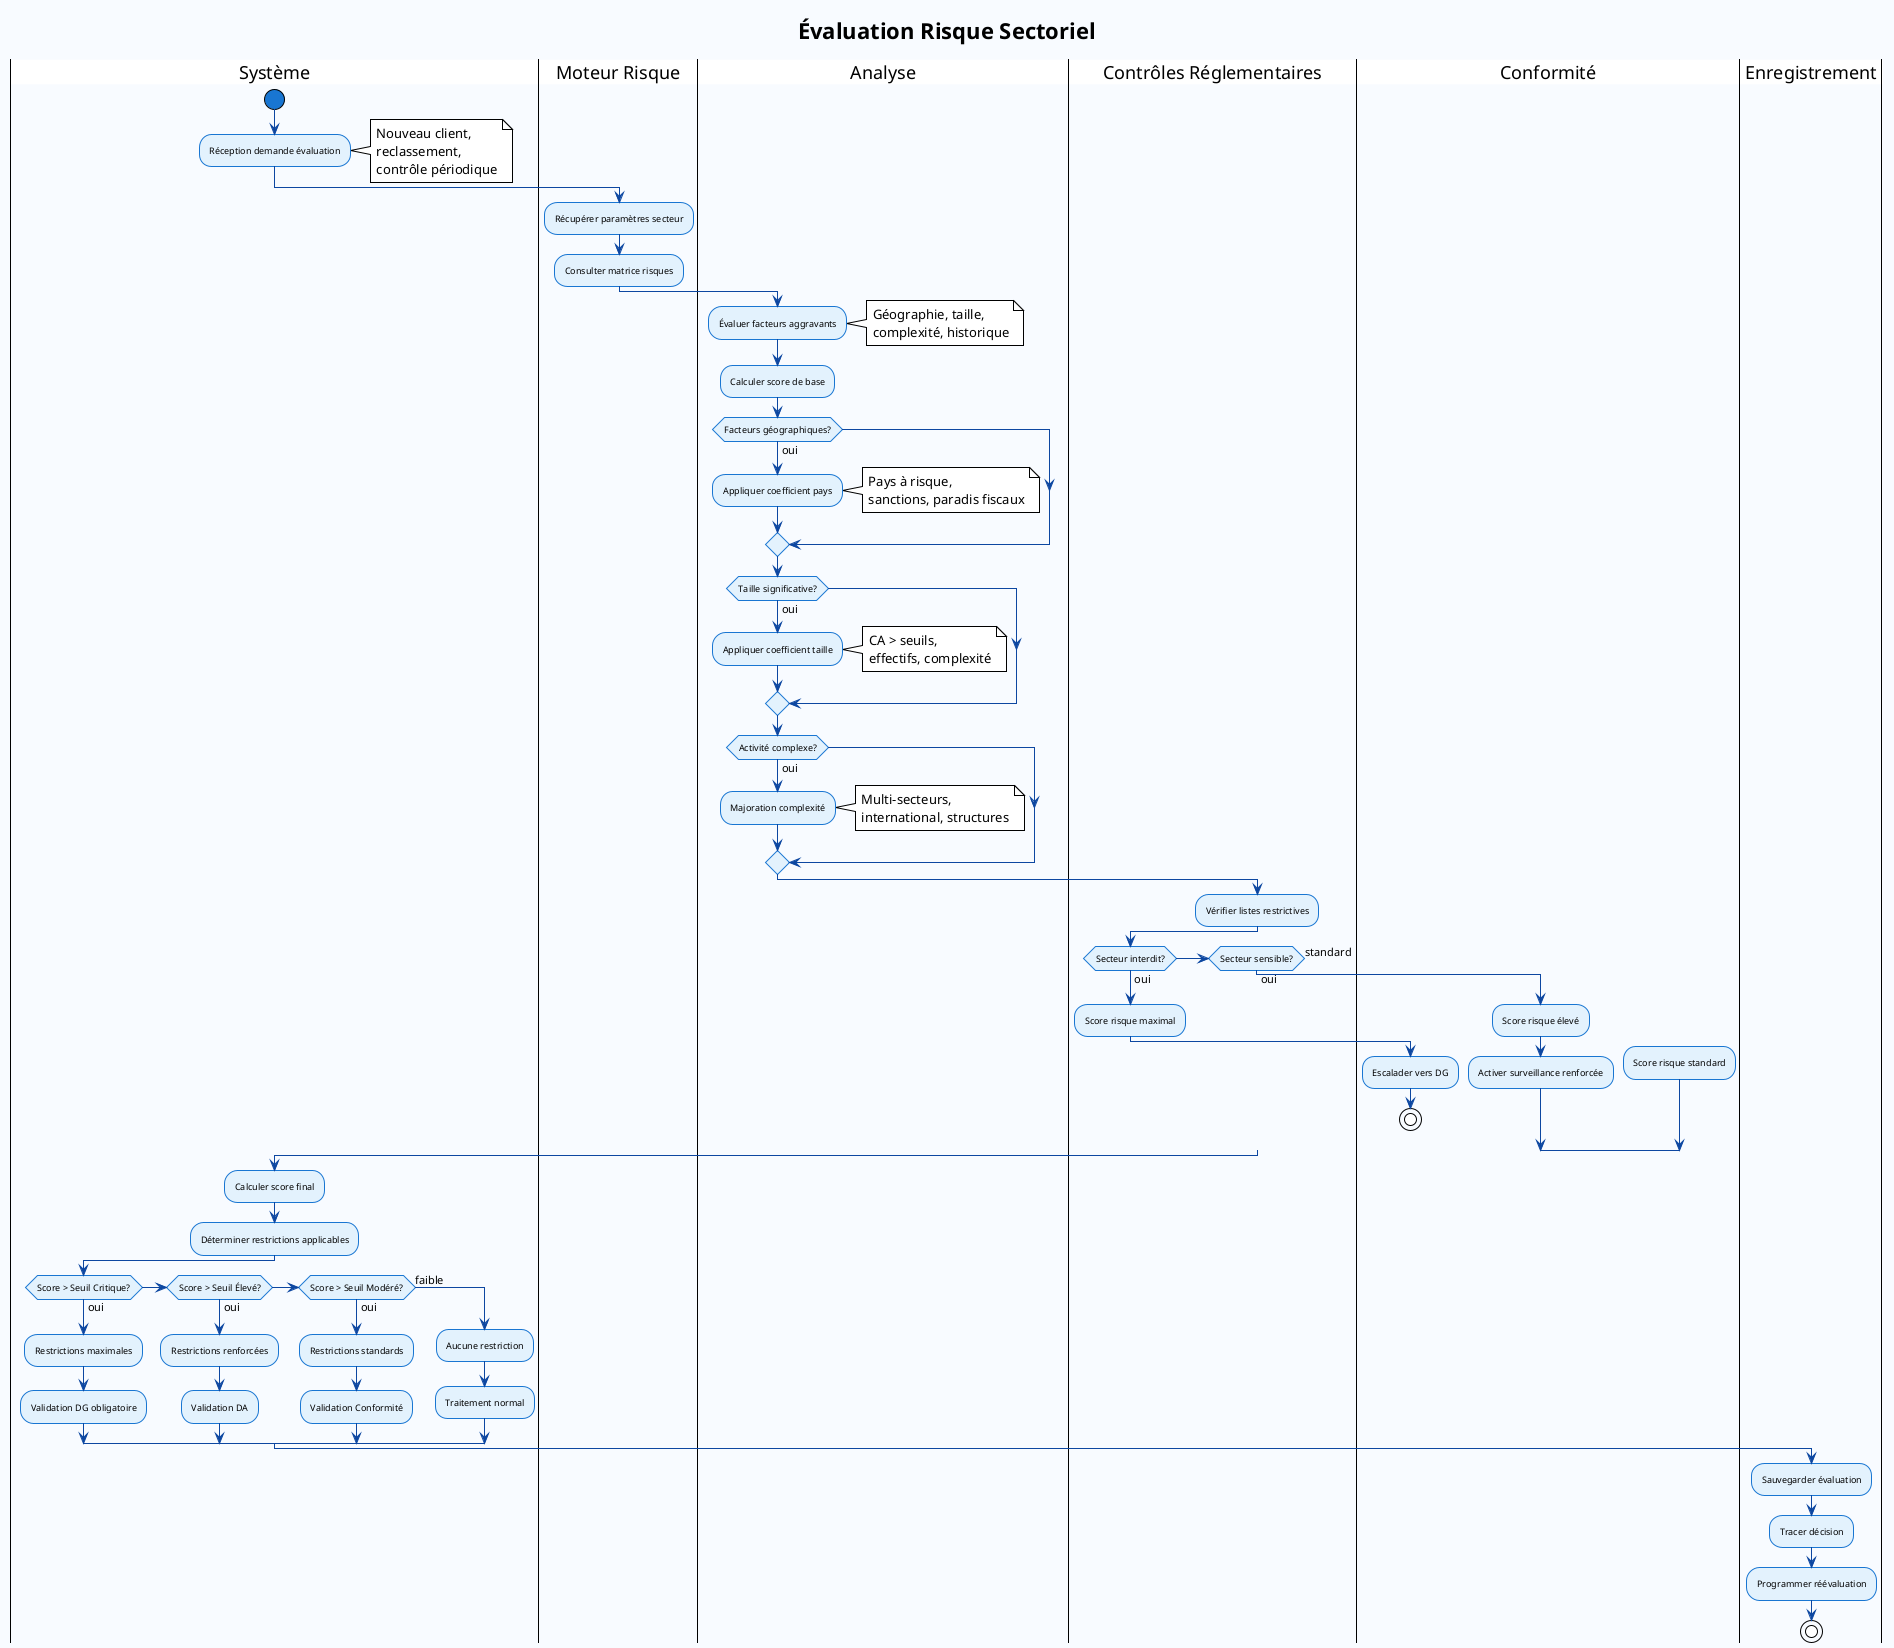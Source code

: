 @startuml Activite_EvaluerRisque
!theme plain
skinparam backgroundColor #F8FBFF
skinparam activity {
    StartColor #1976D2
    EndColor #1976D2
    BarColor #0D47A1
    ArrowColor #0D47A1
    BackgroundColor #E3F2FD
    BorderColor #1976D2
    FontSize 9
}
skinparam note FontSize 8

title Évaluation Risque Sectoriel

|Système|
start
:Réception demande évaluation;
note right: Nouveau client,\nreclassement,\ncontrôle périodique

|Moteur Risque|
:Récupérer paramètres secteur;
:Consulter matrice risques;

|Analyse|
:Évaluer facteurs aggravants;
note right: Géographie, taille,\ncomplexité, historique

:Calculer score de base;

if (Facteurs géographiques?) then (oui)
    :Appliquer coefficient pays;
    note right: Pays à risque,\nsanctions, paradis fiscaux
endif

if (Taille significative?) then (oui)
    :Appliquer coefficient taille;
    note right: CA > seuils,\neffectifs, complexité
endif

if (Activité complexe?) then (oui)
    :Majoration complexité;
    note right: Multi-secteurs,\ninternational, structures
endif

|Contrôles Réglementaires|
:Vérifier listes restrictives;

if (Secteur interdit?) then (oui)
    :Score risque maximal;
    |Conformité|
    :Escalader vers DG;
    stop
    
else if (Secteur sensible?) then (oui)
    :Score risque élevé;
    :Activer surveillance renforcée;
    
else (standard)
    :Score risque standard;
endif

|Système|
:Calculer score final;
:Déterminer restrictions applicables;

if (Score > Seuil Critique?) then (oui)
    :Restrictions maximales;
    :Validation DG obligatoire;
    
else if (Score > Seuil Élevé?) then (oui)
    :Restrictions renforcées;
    :Validation DA;
    
else if (Score > Seuil Modéré?) then (oui)
    :Restrictions standards;
    :Validation Conformité;
    
else (faible)
    :Aucune restriction;
    :Traitement normal;
endif

|Enregistrement|
:Sauvegarder évaluation;
:Tracer décision;
:Programmer réévaluation;

stop

@enduml

